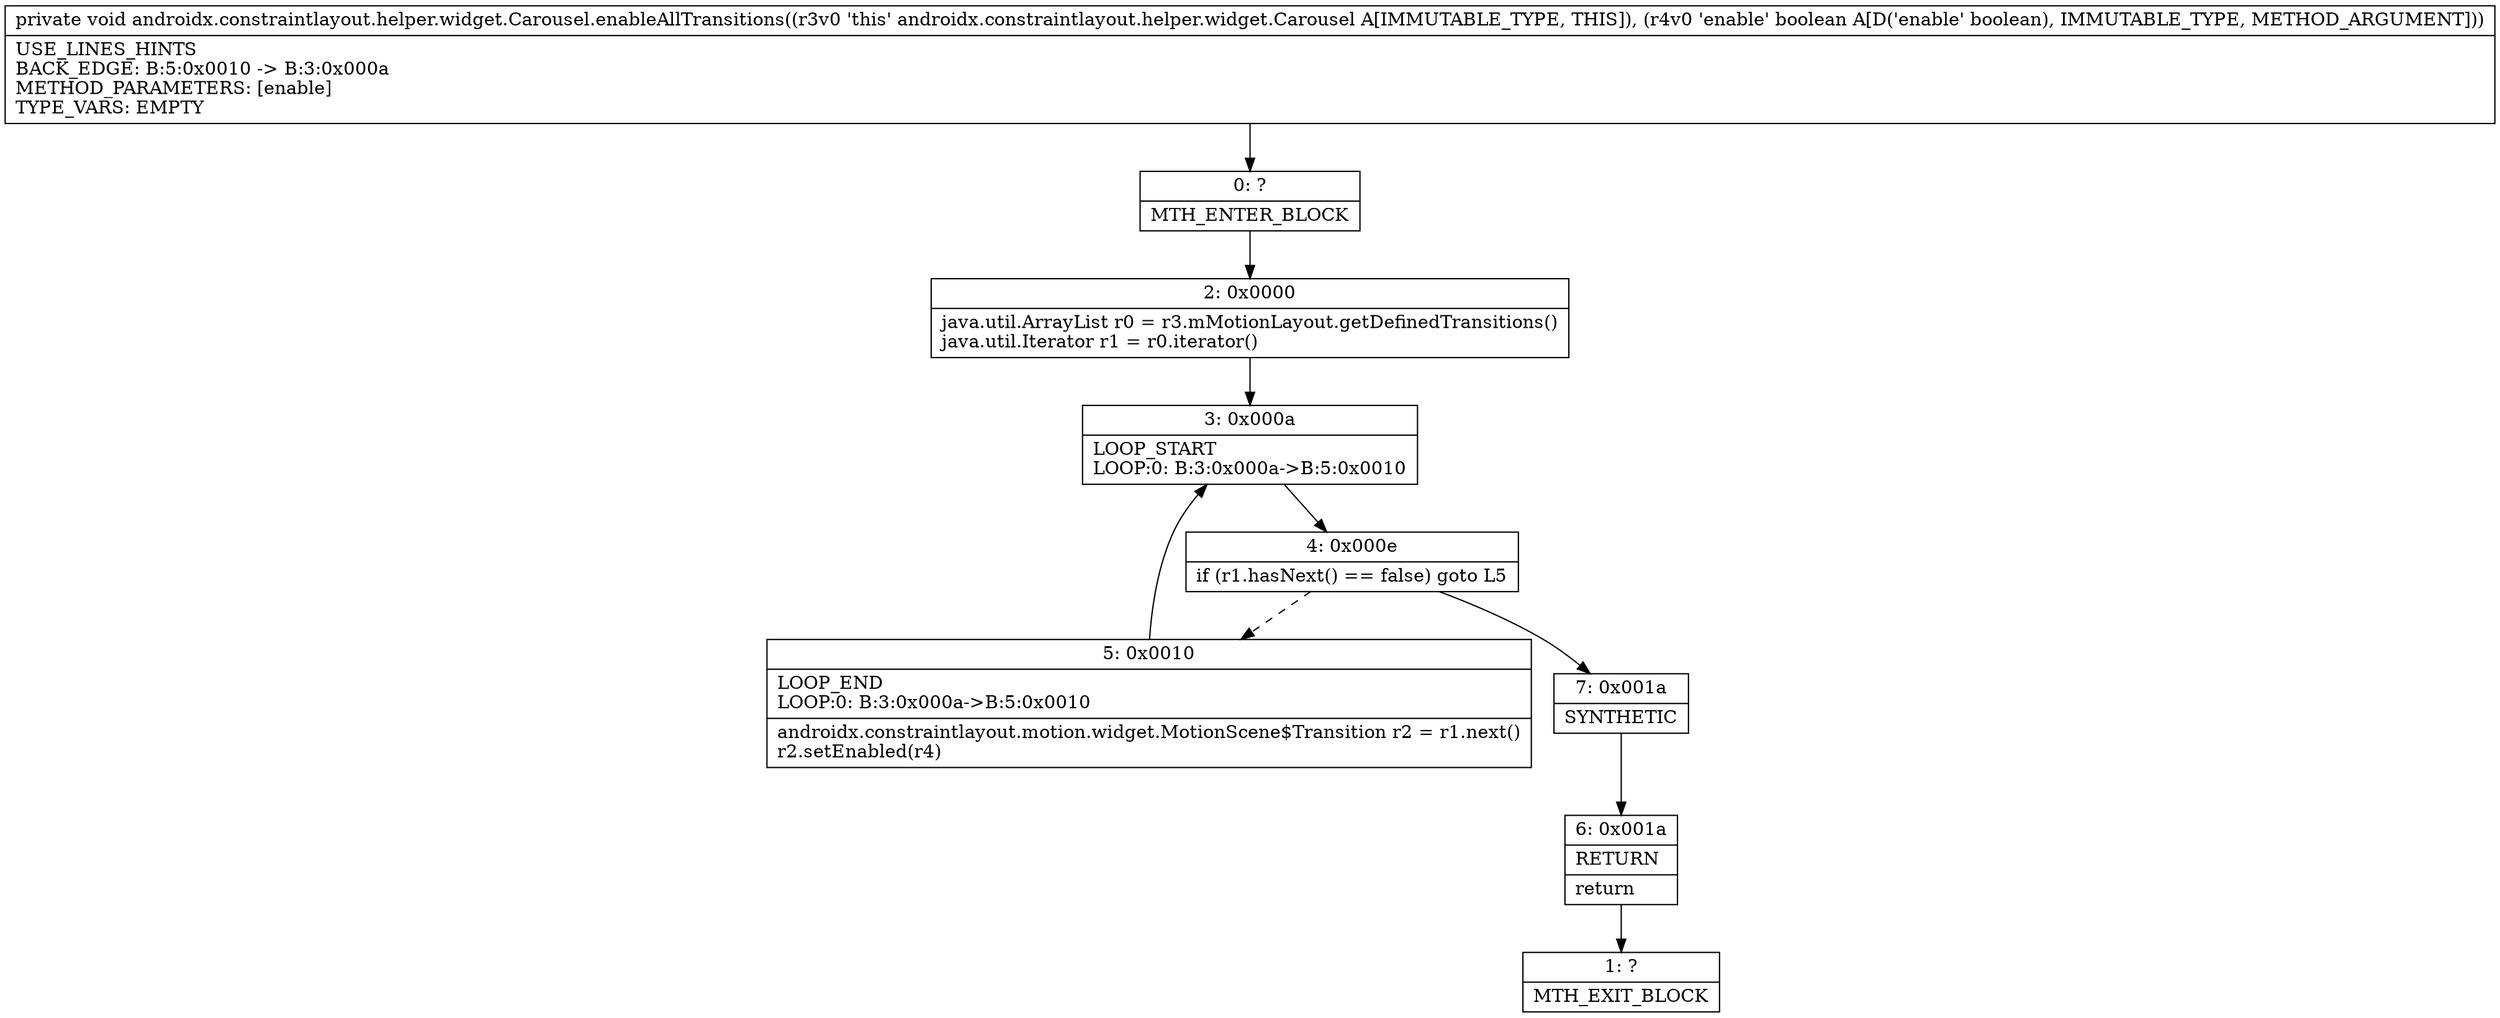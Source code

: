 digraph "CFG forandroidx.constraintlayout.helper.widget.Carousel.enableAllTransitions(Z)V" {
Node_0 [shape=record,label="{0\:\ ?|MTH_ENTER_BLOCK\l}"];
Node_2 [shape=record,label="{2\:\ 0x0000|java.util.ArrayList r0 = r3.mMotionLayout.getDefinedTransitions()\ljava.util.Iterator r1 = r0.iterator()\l}"];
Node_3 [shape=record,label="{3\:\ 0x000a|LOOP_START\lLOOP:0: B:3:0x000a\-\>B:5:0x0010\l}"];
Node_4 [shape=record,label="{4\:\ 0x000e|if (r1.hasNext() == false) goto L5\l}"];
Node_5 [shape=record,label="{5\:\ 0x0010|LOOP_END\lLOOP:0: B:3:0x000a\-\>B:5:0x0010\l|androidx.constraintlayout.motion.widget.MotionScene$Transition r2 = r1.next()\lr2.setEnabled(r4)\l}"];
Node_7 [shape=record,label="{7\:\ 0x001a|SYNTHETIC\l}"];
Node_6 [shape=record,label="{6\:\ 0x001a|RETURN\l|return\l}"];
Node_1 [shape=record,label="{1\:\ ?|MTH_EXIT_BLOCK\l}"];
MethodNode[shape=record,label="{private void androidx.constraintlayout.helper.widget.Carousel.enableAllTransitions((r3v0 'this' androidx.constraintlayout.helper.widget.Carousel A[IMMUTABLE_TYPE, THIS]), (r4v0 'enable' boolean A[D('enable' boolean), IMMUTABLE_TYPE, METHOD_ARGUMENT]))  | USE_LINES_HINTS\lBACK_EDGE: B:5:0x0010 \-\> B:3:0x000a\lMETHOD_PARAMETERS: [enable]\lTYPE_VARS: EMPTY\l}"];
MethodNode -> Node_0;Node_0 -> Node_2;
Node_2 -> Node_3;
Node_3 -> Node_4;
Node_4 -> Node_5[style=dashed];
Node_4 -> Node_7;
Node_5 -> Node_3;
Node_7 -> Node_6;
Node_6 -> Node_1;
}

